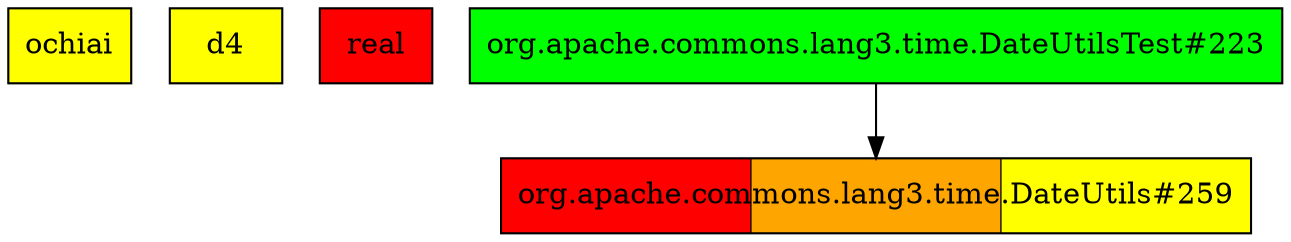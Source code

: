 digraph enhanced {
	"ochiai" [style=striped shape=box fillcolor="yellow"];
	"d4" [style=striped shape=box fillcolor="yellow"];
	"real" [style=striped shape=box fillcolor="red"];
	"org.apache.commons.lang3.time.DateUtilsTest#223" [style=striped shape=box fillcolor="green"];
	"org.apache.commons.lang3.time.DateUtils#259" [style=striped shape=box fillcolor="red:orange:yellow"];
	"org.apache.commons.lang3.time.DateUtilsTest#223" -> "org.apache.commons.lang3.time.DateUtils#259";
}
